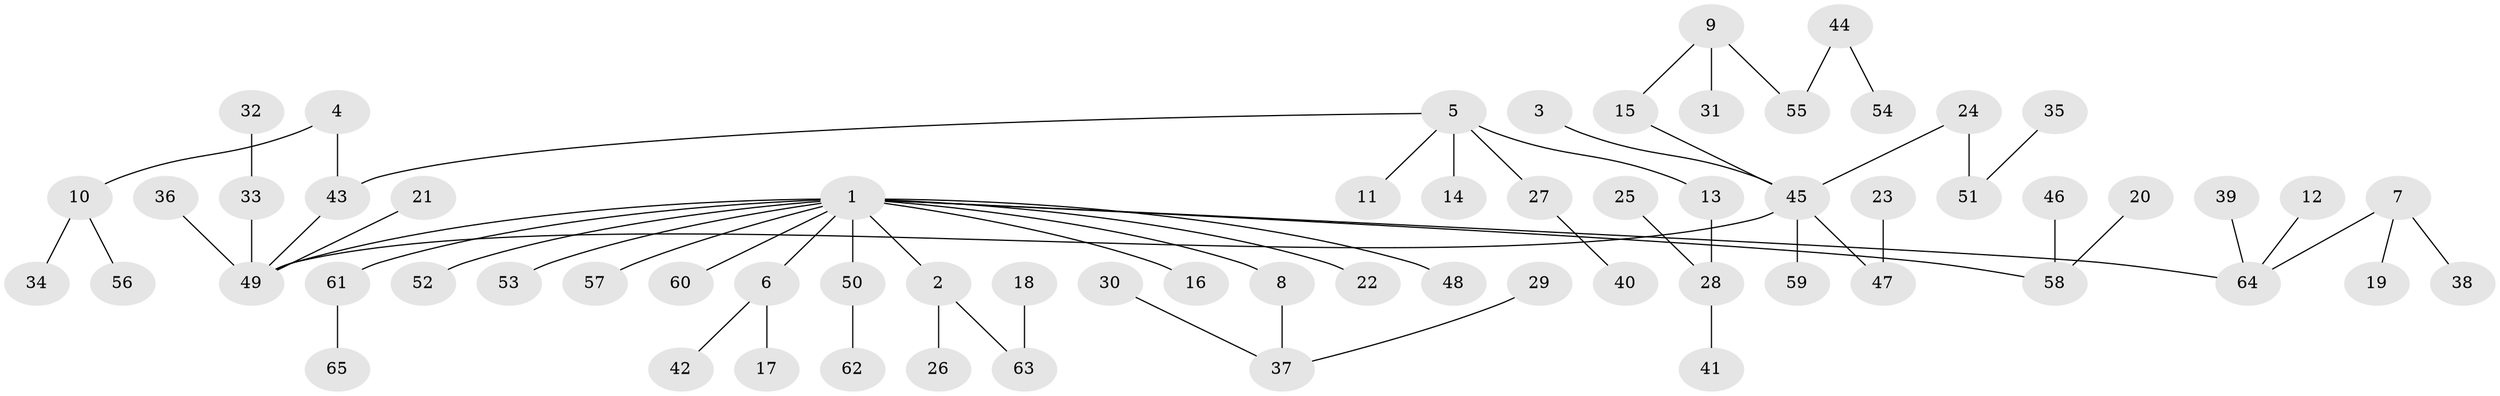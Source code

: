 // original degree distribution, {7: 0.007692307692307693, 6: 0.023076923076923078, 8: 0.007692307692307693, 3: 0.13076923076923078, 4: 0.06153846153846154, 2: 0.2923076923076923, 5: 0.007692307692307693, 1: 0.46923076923076923}
// Generated by graph-tools (version 1.1) at 2025/26/03/09/25 03:26:25]
// undirected, 65 vertices, 64 edges
graph export_dot {
graph [start="1"]
  node [color=gray90,style=filled];
  1;
  2;
  3;
  4;
  5;
  6;
  7;
  8;
  9;
  10;
  11;
  12;
  13;
  14;
  15;
  16;
  17;
  18;
  19;
  20;
  21;
  22;
  23;
  24;
  25;
  26;
  27;
  28;
  29;
  30;
  31;
  32;
  33;
  34;
  35;
  36;
  37;
  38;
  39;
  40;
  41;
  42;
  43;
  44;
  45;
  46;
  47;
  48;
  49;
  50;
  51;
  52;
  53;
  54;
  55;
  56;
  57;
  58;
  59;
  60;
  61;
  62;
  63;
  64;
  65;
  1 -- 2 [weight=1.0];
  1 -- 6 [weight=1.0];
  1 -- 8 [weight=1.0];
  1 -- 16 [weight=1.0];
  1 -- 22 [weight=1.0];
  1 -- 48 [weight=1.0];
  1 -- 49 [weight=1.0];
  1 -- 50 [weight=1.0];
  1 -- 52 [weight=1.0];
  1 -- 53 [weight=1.0];
  1 -- 57 [weight=1.0];
  1 -- 58 [weight=1.0];
  1 -- 60 [weight=1.0];
  1 -- 61 [weight=1.0];
  1 -- 64 [weight=1.0];
  2 -- 26 [weight=1.0];
  2 -- 63 [weight=1.0];
  3 -- 45 [weight=1.0];
  4 -- 10 [weight=1.0];
  4 -- 43 [weight=1.0];
  5 -- 11 [weight=1.0];
  5 -- 13 [weight=1.0];
  5 -- 14 [weight=1.0];
  5 -- 27 [weight=1.0];
  5 -- 43 [weight=1.0];
  6 -- 17 [weight=1.0];
  6 -- 42 [weight=1.0];
  7 -- 19 [weight=1.0];
  7 -- 38 [weight=1.0];
  7 -- 64 [weight=1.0];
  8 -- 37 [weight=1.0];
  9 -- 15 [weight=1.0];
  9 -- 31 [weight=1.0];
  9 -- 55 [weight=1.0];
  10 -- 34 [weight=1.0];
  10 -- 56 [weight=1.0];
  12 -- 64 [weight=1.0];
  13 -- 28 [weight=1.0];
  15 -- 45 [weight=1.0];
  18 -- 63 [weight=1.0];
  20 -- 58 [weight=1.0];
  21 -- 49 [weight=1.0];
  23 -- 47 [weight=1.0];
  24 -- 45 [weight=1.0];
  24 -- 51 [weight=1.0];
  25 -- 28 [weight=1.0];
  27 -- 40 [weight=1.0];
  28 -- 41 [weight=1.0];
  29 -- 37 [weight=1.0];
  30 -- 37 [weight=1.0];
  32 -- 33 [weight=1.0];
  33 -- 49 [weight=1.0];
  35 -- 51 [weight=1.0];
  36 -- 49 [weight=1.0];
  39 -- 64 [weight=1.0];
  43 -- 49 [weight=1.0];
  44 -- 54 [weight=1.0];
  44 -- 55 [weight=1.0];
  45 -- 47 [weight=1.0];
  45 -- 49 [weight=1.0];
  45 -- 59 [weight=1.0];
  46 -- 58 [weight=1.0];
  50 -- 62 [weight=1.0];
  61 -- 65 [weight=1.0];
}
